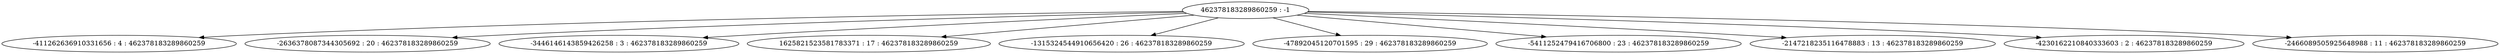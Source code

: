digraph "plots_30/tree_14.dot" {
	0 [label="462378183289860259 : -1"]
	1 [label="-411262636910331656 : 4 : 462378183289860259"]
	2 [label="-2636378087344305692 : 20 : 462378183289860259"]
	3 [label="-3446146143859426258 : 3 : 462378183289860259"]
	4 [label="1625821523581783371 : 17 : 462378183289860259"]
	5 [label="-1315324544910656420 : 26 : 462378183289860259"]
	6 [label="-47892045120701595 : 29 : 462378183289860259"]
	7 [label="-5411252479416706800 : 23 : 462378183289860259"]
	8 [label="-2147218235116478883 : 13 : 462378183289860259"]
	9 [label="-4230162210840333603 : 2 : 462378183289860259"]
	10 [label="-2466089505925648988 : 11 : 462378183289860259"]
	0 -> 1
	0 -> 2
	0 -> 3
	0 -> 4
	0 -> 5
	0 -> 6
	0 -> 7
	0 -> 8
	0 -> 9
	0 -> 10
}
